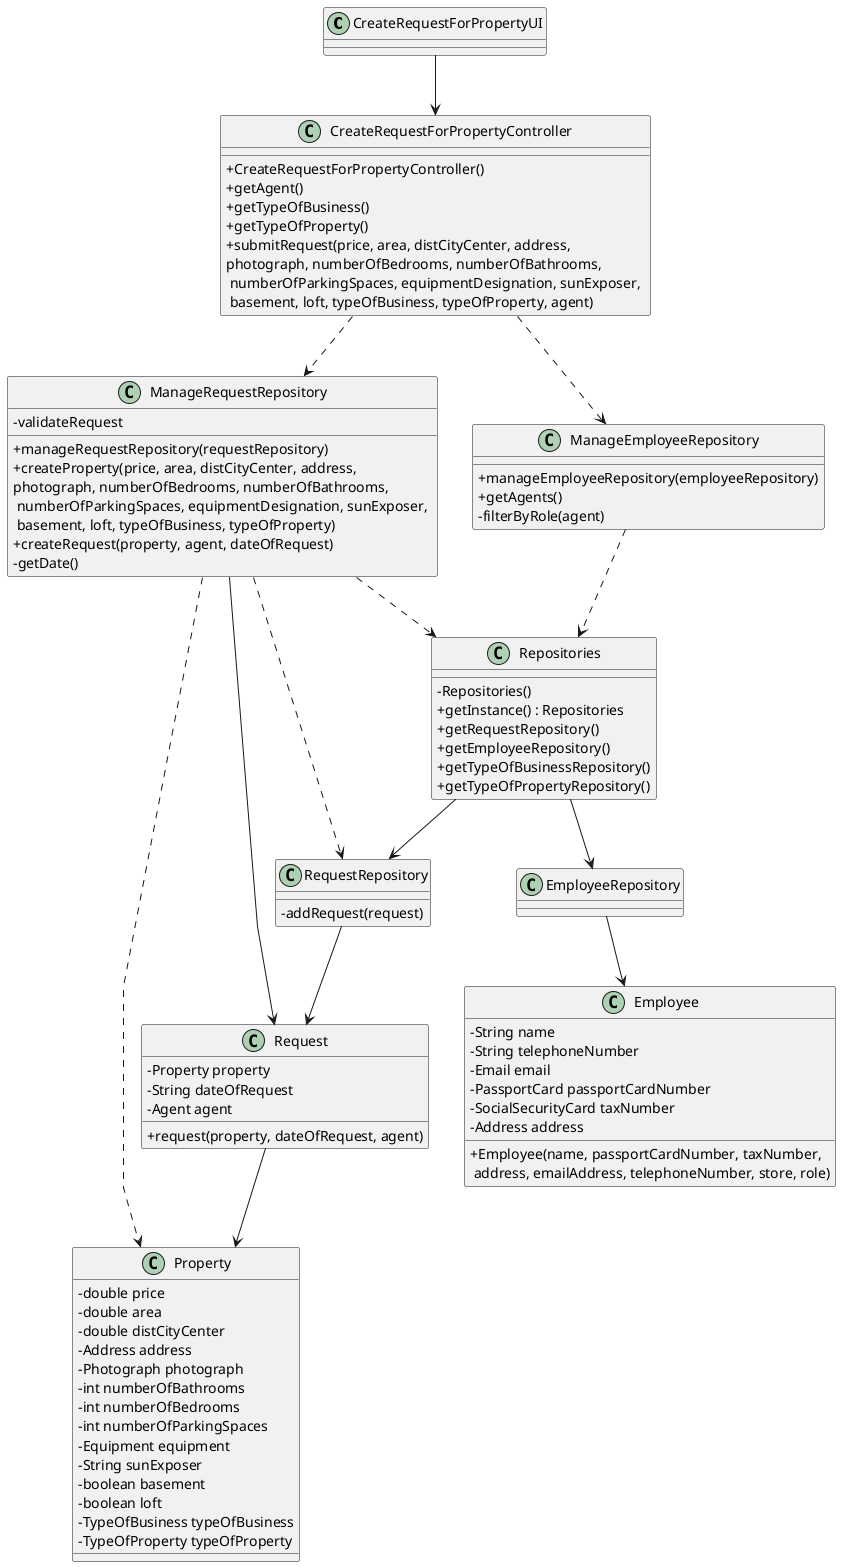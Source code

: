 @startuml
'skinparam monochrome true
skinparam packageStyle rectangle
skinparam shadowing false
skinparam linetype polyline
'skinparam linetype orto

skinparam classAttributeIconSize 0

'left to right direction

class CreateRequestForPropertyUI {}

class CreateRequestForPropertyController {
    + CreateRequestForPropertyController()
    + getAgent()
    + getTypeOfBusiness()
    + getTypeOfProperty()
    + submitRequest(price, area, distCityCenter, address, \nphotograph, numberOfBedrooms, numberOfBathrooms, \n numberOfParkingSpaces, equipmentDesignation, sunExposer, \n basement, loft, typeOfBusiness, typeOfProperty, agent)
}

class Repositories {
    - Repositories()
    + getInstance() : Repositories
    + getRequestRepository()
    + getEmployeeRepository()
    + getTypeOfBusinessRepository()
    + getTypeOfPropertyRepository()
}
class ManageEmployeeRepository{
    + manageEmployeeRepository(employeeRepository)
    + getAgents()
    - filterByRole(agent)
}

class ManageRequestRepository{
    + manageRequestRepository(requestRepository)
    + createProperty(price, area, distCityCenter, address, \nphotograph, numberOfBedrooms, numberOfBathrooms, \n numberOfParkingSpaces, equipmentDesignation, sunExposer, \n basement, loft, typeOfBusiness, typeOfProperty)
    + createRequest(property, agent, dateOfRequest)
    - getDate()
    - validateRequest
    }
class RequestRepository{
    - addRequest(request)
}


class Request{
    - Property property
    - String dateOfRequest
    - Agent agent
    + request(property, dateOfRequest, agent)
}

class Property{
    - double price
    - double area
    - double distCityCenter
    - Address address
    - Photograph photograph
    - int numberOfBathrooms
    - int numberOfBedrooms
    - int numberOfParkingSpaces
    - Equipment equipment
    - String sunExposer
    - boolean basement
    - boolean loft
    - TypeOfBusiness typeOfBusiness
    - TypeOfProperty typeOfProperty
}

class Employee {
    - String name
    - String telephoneNumber
    - Email email
    - PassportCard passportCardNumber
    - SocialSecurityCard taxNumber
    - Address address
    '- Store store
    '- Role role

    + Employee(name, passportCardNumber, taxNumber,\n address, emailAddress, telephoneNumber, store, role)
}


CreateRequestForPropertyUI --> CreateRequestForPropertyController

CreateRequestForPropertyController ..> ManageEmployeeRepository
CreateRequestForPropertyController ..> ManageRequestRepository

ManageEmployeeRepository ..> Repositories
ManageRequestRepository ..> Repositories

Repositories --> RequestRepository
Repositories --> EmployeeRepository

EmployeeRepository --> Employee

ManageRequestRepository ..> RequestRepository
ManageRequestRepository --> Request

RequestRepository --> Request

Request --> Property

ManageRequestRepository ..> Property
@enduml